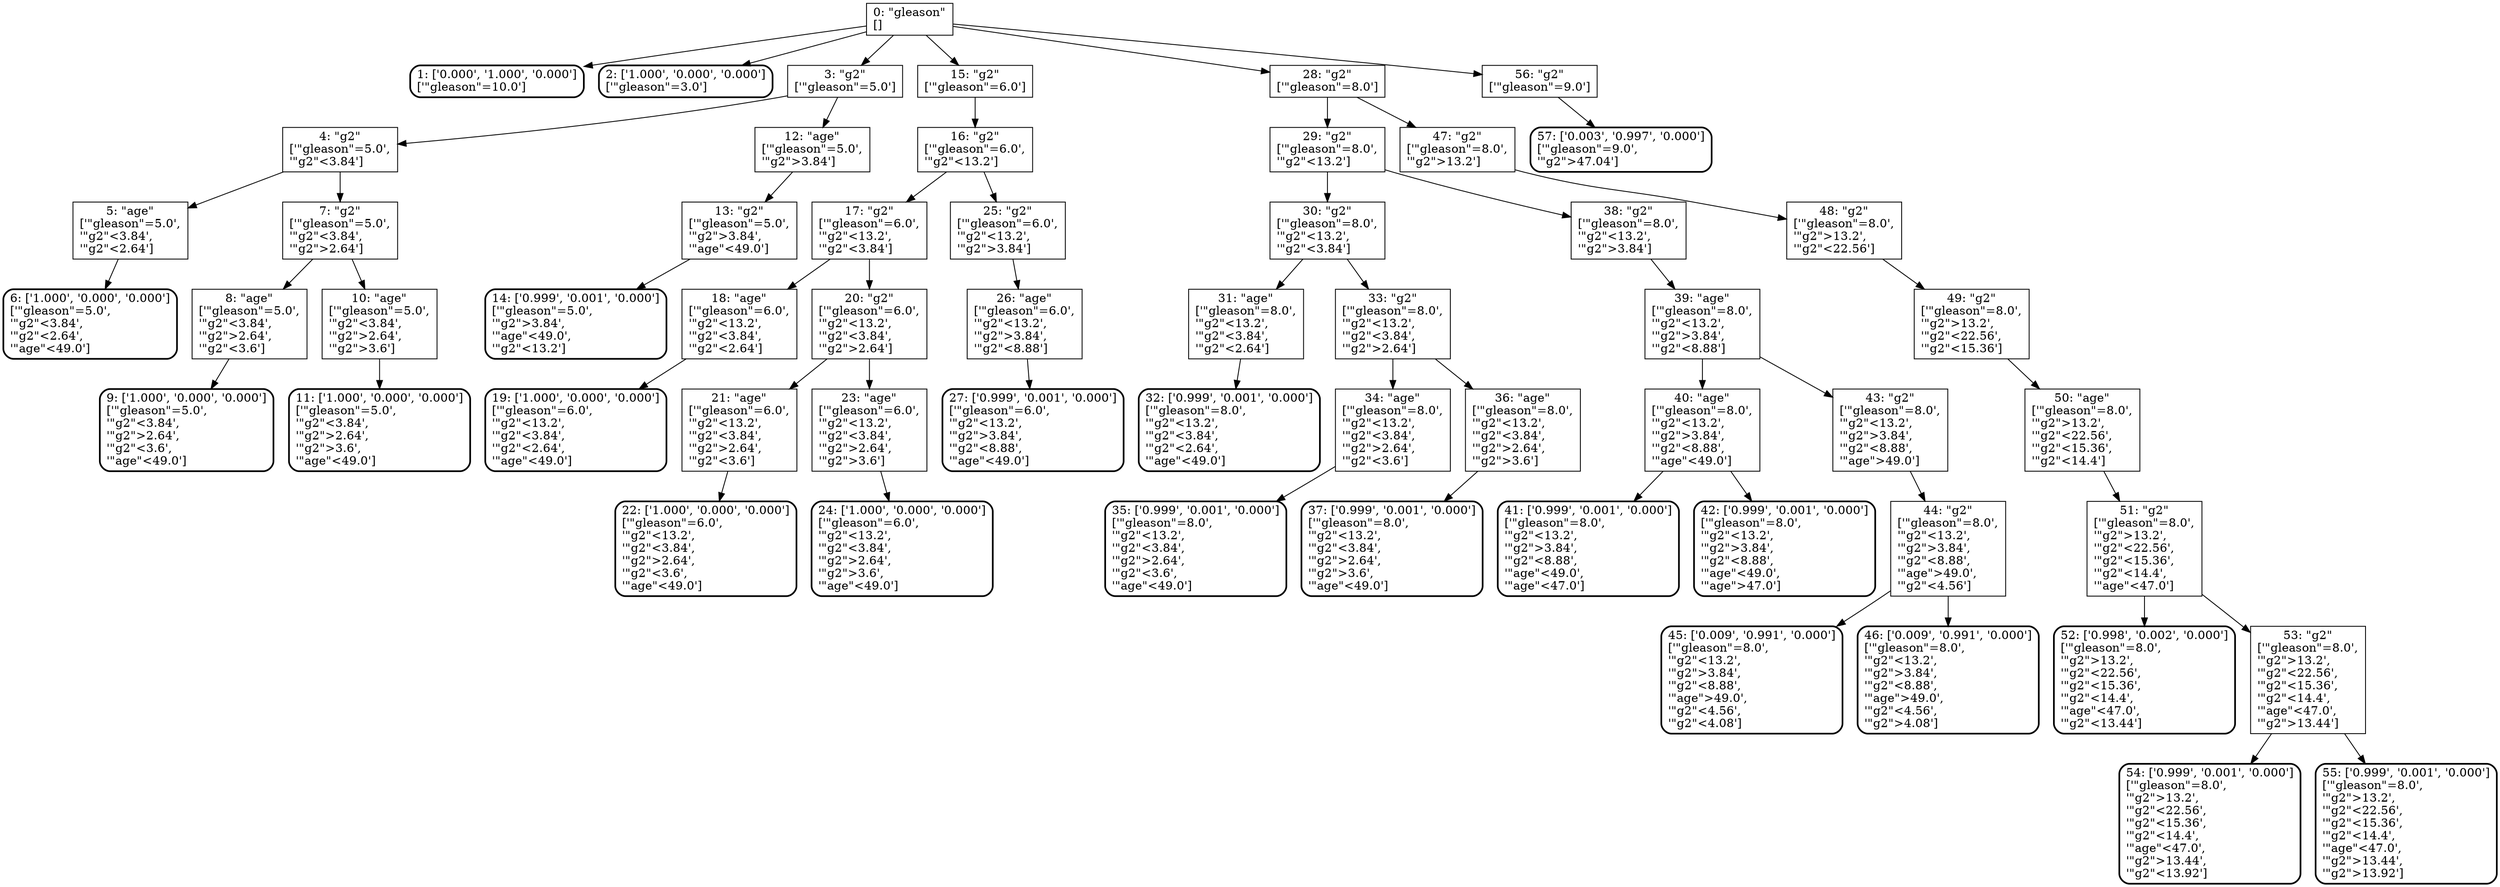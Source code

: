 digraph G {
  node [shape=box]
  "NODE 0" [label="0: \"gleason\"\n[]\l"]
    "NODE 0" -> "NODE 1";
    "NODE 0" -> "NODE 2";
    "NODE 0" -> "NODE 3";
    "NODE 0" -> "NODE 15";
    "NODE 0" -> "NODE 28";
    "NODE 0" -> "NODE 56";
  "NODE 1" [label="1: ['0.000', '1.000', '0.000']\n['\"gleason\"=10.0']\l"; style="rounded, bold"]
  "NODE 2" [label="2: ['1.000', '0.000', '0.000']\n['\"gleason\"=3.0']\l"; style="rounded, bold"]
  "NODE 3" [label="3: \"g2\"\n['\"gleason\"=5.0']\l"]
    "NODE 3" -> "NODE 4";
    "NODE 3" -> "NODE 12";
  "NODE 4" [label="4: \"g2\"\n['\"gleason\"=5.0',\l'\"g2\"<3.84']\l"]
    "NODE 4" -> "NODE 5";
    "NODE 4" -> "NODE 7";
  "NODE 5" [label="5: \"age\"\n['\"gleason\"=5.0',\l'\"g2\"<3.84',\l'\"g2\"<2.64']\l"]
    "NODE 5" -> "NODE 6";
  "NODE 6" [label="6: ['1.000', '0.000', '0.000']\n['\"gleason\"=5.0',\l'\"g2\"<3.84',\l'\"g2\"<2.64',\l'\"age\"<49.0']\l"; style="rounded, bold"]
  "NODE 7" [label="7: \"g2\"\n['\"gleason\"=5.0',\l'\"g2\"<3.84',\l'\"g2\">2.64']\l"]
    "NODE 7" -> "NODE 8";
    "NODE 7" -> "NODE 10";
  "NODE 8" [label="8: \"age\"\n['\"gleason\"=5.0',\l'\"g2\"<3.84',\l'\"g2\">2.64',\l'\"g2\"<3.6']\l"]
    "NODE 8" -> "NODE 9";
  "NODE 9" [label="9: ['1.000', '0.000', '0.000']\n['\"gleason\"=5.0',\l'\"g2\"<3.84',\l'\"g2\">2.64',\l'\"g2\"<3.6',\l'\"age\"<49.0']\l"; style="rounded, bold"]
  "NODE 10" [label="10: \"age\"\n['\"gleason\"=5.0',\l'\"g2\"<3.84',\l'\"g2\">2.64',\l'\"g2\">3.6']\l"]
    "NODE 10" -> "NODE 11";
  "NODE 11" [label="11: ['1.000', '0.000', '0.000']\n['\"gleason\"=5.0',\l'\"g2\"<3.84',\l'\"g2\">2.64',\l'\"g2\">3.6',\l'\"age\"<49.0']\l"; style="rounded, bold"]
  "NODE 12" [label="12: \"age\"\n['\"gleason\"=5.0',\l'\"g2\">3.84']\l"]
    "NODE 12" -> "NODE 13";
  "NODE 13" [label="13: \"g2\"\n['\"gleason\"=5.0',\l'\"g2\">3.84',\l'\"age\"<49.0']\l"]
    "NODE 13" -> "NODE 14";
  "NODE 14" [label="14: ['0.999', '0.001', '0.000']\n['\"gleason\"=5.0',\l'\"g2\">3.84',\l'\"age\"<49.0',\l'\"g2\"<13.2']\l"; style="rounded, bold"]
  "NODE 15" [label="15: \"g2\"\n['\"gleason\"=6.0']\l"]
    "NODE 15" -> "NODE 16";
  "NODE 16" [label="16: \"g2\"\n['\"gleason\"=6.0',\l'\"g2\"<13.2']\l"]
    "NODE 16" -> "NODE 17";
    "NODE 16" -> "NODE 25";
  "NODE 17" [label="17: \"g2\"\n['\"gleason\"=6.0',\l'\"g2\"<13.2',\l'\"g2\"<3.84']\l"]
    "NODE 17" -> "NODE 18";
    "NODE 17" -> "NODE 20";
  "NODE 18" [label="18: \"age\"\n['\"gleason\"=6.0',\l'\"g2\"<13.2',\l'\"g2\"<3.84',\l'\"g2\"<2.64']\l"]
    "NODE 18" -> "NODE 19";
  "NODE 19" [label="19: ['1.000', '0.000', '0.000']\n['\"gleason\"=6.0',\l'\"g2\"<13.2',\l'\"g2\"<3.84',\l'\"g2\"<2.64',\l'\"age\"<49.0']\l"; style="rounded, bold"]
  "NODE 20" [label="20: \"g2\"\n['\"gleason\"=6.0',\l'\"g2\"<13.2',\l'\"g2\"<3.84',\l'\"g2\">2.64']\l"]
    "NODE 20" -> "NODE 21";
    "NODE 20" -> "NODE 23";
  "NODE 21" [label="21: \"age\"\n['\"gleason\"=6.0',\l'\"g2\"<13.2',\l'\"g2\"<3.84',\l'\"g2\">2.64',\l'\"g2\"<3.6']\l"]
    "NODE 21" -> "NODE 22";
  "NODE 22" [label="22: ['1.000', '0.000', '0.000']\n['\"gleason\"=6.0',\l'\"g2\"<13.2',\l'\"g2\"<3.84',\l'\"g2\">2.64',\l'\"g2\"<3.6',\l'\"age\"<49.0']\l"; style="rounded, bold"]
  "NODE 23" [label="23: \"age\"\n['\"gleason\"=6.0',\l'\"g2\"<13.2',\l'\"g2\"<3.84',\l'\"g2\">2.64',\l'\"g2\">3.6']\l"]
    "NODE 23" -> "NODE 24";
  "NODE 24" [label="24: ['1.000', '0.000', '0.000']\n['\"gleason\"=6.0',\l'\"g2\"<13.2',\l'\"g2\"<3.84',\l'\"g2\">2.64',\l'\"g2\">3.6',\l'\"age\"<49.0']\l"; style="rounded, bold"]
  "NODE 25" [label="25: \"g2\"\n['\"gleason\"=6.0',\l'\"g2\"<13.2',\l'\"g2\">3.84']\l"]
    "NODE 25" -> "NODE 26";
  "NODE 26" [label="26: \"age\"\n['\"gleason\"=6.0',\l'\"g2\"<13.2',\l'\"g2\">3.84',\l'\"g2\"<8.88']\l"]
    "NODE 26" -> "NODE 27";
  "NODE 27" [label="27: ['0.999', '0.001', '0.000']\n['\"gleason\"=6.0',\l'\"g2\"<13.2',\l'\"g2\">3.84',\l'\"g2\"<8.88',\l'\"age\"<49.0']\l"; style="rounded, bold"]
  "NODE 28" [label="28: \"g2\"\n['\"gleason\"=8.0']\l"]
    "NODE 28" -> "NODE 29";
    "NODE 28" -> "NODE 47";
  "NODE 29" [label="29: \"g2\"\n['\"gleason\"=8.0',\l'\"g2\"<13.2']\l"]
    "NODE 29" -> "NODE 30";
    "NODE 29" -> "NODE 38";
  "NODE 30" [label="30: \"g2\"\n['\"gleason\"=8.0',\l'\"g2\"<13.2',\l'\"g2\"<3.84']\l"]
    "NODE 30" -> "NODE 31";
    "NODE 30" -> "NODE 33";
  "NODE 31" [label="31: \"age\"\n['\"gleason\"=8.0',\l'\"g2\"<13.2',\l'\"g2\"<3.84',\l'\"g2\"<2.64']\l"]
    "NODE 31" -> "NODE 32";
  "NODE 32" [label="32: ['0.999', '0.001', '0.000']\n['\"gleason\"=8.0',\l'\"g2\"<13.2',\l'\"g2\"<3.84',\l'\"g2\"<2.64',\l'\"age\"<49.0']\l"; style="rounded, bold"]
  "NODE 33" [label="33: \"g2\"\n['\"gleason\"=8.0',\l'\"g2\"<13.2',\l'\"g2\"<3.84',\l'\"g2\">2.64']\l"]
    "NODE 33" -> "NODE 34";
    "NODE 33" -> "NODE 36";
  "NODE 34" [label="34: \"age\"\n['\"gleason\"=8.0',\l'\"g2\"<13.2',\l'\"g2\"<3.84',\l'\"g2\">2.64',\l'\"g2\"<3.6']\l"]
    "NODE 34" -> "NODE 35";
  "NODE 35" [label="35: ['0.999', '0.001', '0.000']\n['\"gleason\"=8.0',\l'\"g2\"<13.2',\l'\"g2\"<3.84',\l'\"g2\">2.64',\l'\"g2\"<3.6',\l'\"age\"<49.0']\l"; style="rounded, bold"]
  "NODE 36" [label="36: \"age\"\n['\"gleason\"=8.0',\l'\"g2\"<13.2',\l'\"g2\"<3.84',\l'\"g2\">2.64',\l'\"g2\">3.6']\l"]
    "NODE 36" -> "NODE 37";
  "NODE 37" [label="37: ['0.999', '0.001', '0.000']\n['\"gleason\"=8.0',\l'\"g2\"<13.2',\l'\"g2\"<3.84',\l'\"g2\">2.64',\l'\"g2\">3.6',\l'\"age\"<49.0']\l"; style="rounded, bold"]
  "NODE 38" [label="38: \"g2\"\n['\"gleason\"=8.0',\l'\"g2\"<13.2',\l'\"g2\">3.84']\l"]
    "NODE 38" -> "NODE 39";
  "NODE 39" [label="39: \"age\"\n['\"gleason\"=8.0',\l'\"g2\"<13.2',\l'\"g2\">3.84',\l'\"g2\"<8.88']\l"]
    "NODE 39" -> "NODE 40";
    "NODE 39" -> "NODE 43";
  "NODE 40" [label="40: \"age\"\n['\"gleason\"=8.0',\l'\"g2\"<13.2',\l'\"g2\">3.84',\l'\"g2\"<8.88',\l'\"age\"<49.0']\l"]
    "NODE 40" -> "NODE 41";
    "NODE 40" -> "NODE 42";
  "NODE 41" [label="41: ['0.999', '0.001', '0.000']\n['\"gleason\"=8.0',\l'\"g2\"<13.2',\l'\"g2\">3.84',\l'\"g2\"<8.88',\l'\"age\"<49.0',\l'\"age\"<47.0']\l"; style="rounded, bold"]
  "NODE 42" [label="42: ['0.999', '0.001', '0.000']\n['\"gleason\"=8.0',\l'\"g2\"<13.2',\l'\"g2\">3.84',\l'\"g2\"<8.88',\l'\"age\"<49.0',\l'\"age\">47.0']\l"; style="rounded, bold"]
  "NODE 43" [label="43: \"g2\"\n['\"gleason\"=8.0',\l'\"g2\"<13.2',\l'\"g2\">3.84',\l'\"g2\"<8.88',\l'\"age\">49.0']\l"]
    "NODE 43" -> "NODE 44";
  "NODE 44" [label="44: \"g2\"\n['\"gleason\"=8.0',\l'\"g2\"<13.2',\l'\"g2\">3.84',\l'\"g2\"<8.88',\l'\"age\">49.0',\l'\"g2\"<4.56']\l"]
    "NODE 44" -> "NODE 45";
    "NODE 44" -> "NODE 46";
  "NODE 45" [label="45: ['0.009', '0.991', '0.000']\n['\"gleason\"=8.0',\l'\"g2\"<13.2',\l'\"g2\">3.84',\l'\"g2\"<8.88',\l'\"age\">49.0',\l'\"g2\"<4.56',\l'\"g2\"<4.08']\l"; style="rounded, bold"]
  "NODE 46" [label="46: ['0.009', '0.991', '0.000']\n['\"gleason\"=8.0',\l'\"g2\"<13.2',\l'\"g2\">3.84',\l'\"g2\"<8.88',\l'\"age\">49.0',\l'\"g2\"<4.56',\l'\"g2\">4.08']\l"; style="rounded, bold"]
  "NODE 47" [label="47: \"g2\"\n['\"gleason\"=8.0',\l'\"g2\">13.2']\l"]
    "NODE 47" -> "NODE 48";
  "NODE 48" [label="48: \"g2\"\n['\"gleason\"=8.0',\l'\"g2\">13.2',\l'\"g2\"<22.56']\l"]
    "NODE 48" -> "NODE 49";
  "NODE 49" [label="49: \"g2\"\n['\"gleason\"=8.0',\l'\"g2\">13.2',\l'\"g2\"<22.56',\l'\"g2\"<15.36']\l"]
    "NODE 49" -> "NODE 50";
  "NODE 50" [label="50: \"age\"\n['\"gleason\"=8.0',\l'\"g2\">13.2',\l'\"g2\"<22.56',\l'\"g2\"<15.36',\l'\"g2\"<14.4']\l"]
    "NODE 50" -> "NODE 51";
  "NODE 51" [label="51: \"g2\"\n['\"gleason\"=8.0',\l'\"g2\">13.2',\l'\"g2\"<22.56',\l'\"g2\"<15.36',\l'\"g2\"<14.4',\l'\"age\"<47.0']\l"]
    "NODE 51" -> "NODE 52";
    "NODE 51" -> "NODE 53";
  "NODE 52" [label="52: ['0.998', '0.002', '0.000']\n['\"gleason\"=8.0',\l'\"g2\">13.2',\l'\"g2\"<22.56',\l'\"g2\"<15.36',\l'\"g2\"<14.4',\l'\"age\"<47.0',\l'\"g2\"<13.44']\l"; style="rounded, bold"]
  "NODE 53" [label="53: \"g2\"\n['\"gleason\"=8.0',\l'\"g2\">13.2',\l'\"g2\"<22.56',\l'\"g2\"<15.36',\l'\"g2\"<14.4',\l'\"age\"<47.0',\l'\"g2\">13.44']\l"]
    "NODE 53" -> "NODE 54";
    "NODE 53" -> "NODE 55";
  "NODE 54" [label="54: ['0.999', '0.001', '0.000']\n['\"gleason\"=8.0',\l'\"g2\">13.2',\l'\"g2\"<22.56',\l'\"g2\"<15.36',\l'\"g2\"<14.4',\l'\"age\"<47.0',\l'\"g2\">13.44',\l'\"g2\"<13.92']\l"; style="rounded, bold"]
  "NODE 55" [label="55: ['0.999', '0.001', '0.000']\n['\"gleason\"=8.0',\l'\"g2\">13.2',\l'\"g2\"<22.56',\l'\"g2\"<15.36',\l'\"g2\"<14.4',\l'\"age\"<47.0',\l'\"g2\">13.44',\l'\"g2\">13.92']\l"; style="rounded, bold"]
  "NODE 56" [label="56: \"g2\"\n['\"gleason\"=9.0']\l"]
    "NODE 56" -> "NODE 57";
  "NODE 57" [label="57: ['0.003', '0.997', '0.000']\n['\"gleason\"=9.0',\l'\"g2\">47.04']\l"; style="rounded, bold"]
}
